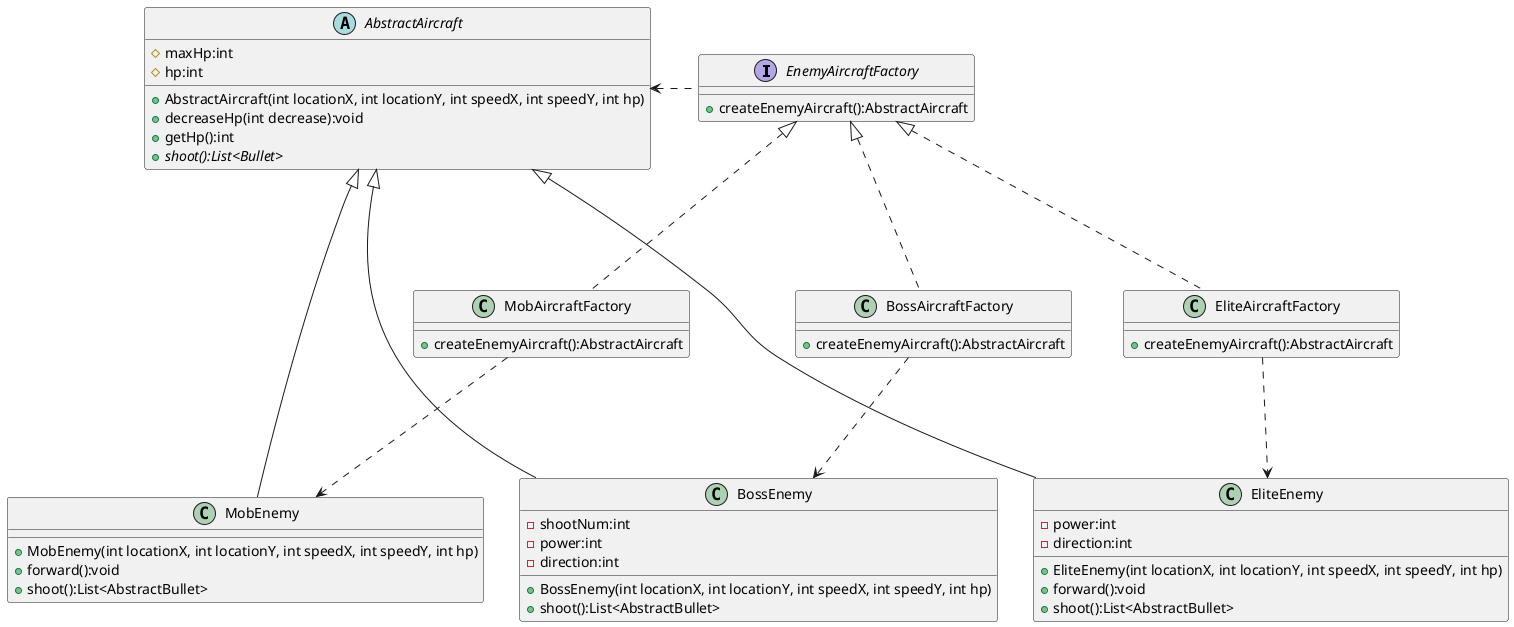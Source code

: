 @startuml
'https://plantuml.com/class-diagram


Interface EnemyAircraftFactory{
    + createEnemyAircraft():AbstractAircraft
}
EnemyAircraftFactory..left.>AbstractAircraft
abstract class AbstractAircraft
{
	# maxHp:int
    # hp:int
    + AbstractAircraft(int locationX, int locationY, int speedX, int speedY, int hp)
    + decreaseHp(int decrease):void
    + getHp():int
    + {abstract} shoot():List<Bullet>
 }




class MobAircraftFactory{
    + createEnemyAircraft():AbstractAircraft
}
class EliteAircraftFactory{
    + createEnemyAircraft():AbstractAircraft
}

class BossAircraftFactory{
    + createEnemyAircraft():AbstractAircraft
}
EnemyAircraftFactory <|... MobAircraftFactory
EnemyAircraftFactory <|... EliteAircraftFactory
EnemyAircraftFactory <|... BossAircraftFactory

MobAircraftFactory ...> MobEnemy
EliteAircraftFactory ...> EliteEnemy
BossAircraftFactory ...> BossEnemy

AbstractAircraft <|-- MobEnemy
AbstractAircraft <|-- EliteEnemy
AbstractAircraft <|-- BossEnemy


class MobEnemy{
    + MobEnemy(int locationX, int locationY, int speedX, int speedY, int hp)
    + forward():void
    + shoot():List<AbstractBullet>
}

class EliteEnemy {
    - power:int
    - direction:int
    + EliteEnemy(int locationX, int locationY, int speedX, int speedY, int hp)
    + forward():void
    + shoot():List<AbstractBullet>
}

class BossEnemy {
    - shootNum:int
    - power:int
    - direction:int
    + BossEnemy(int locationX, int locationY, int speedX, int speedY, int hp)
    + shoot():List<AbstractBullet>
}

@enduml
